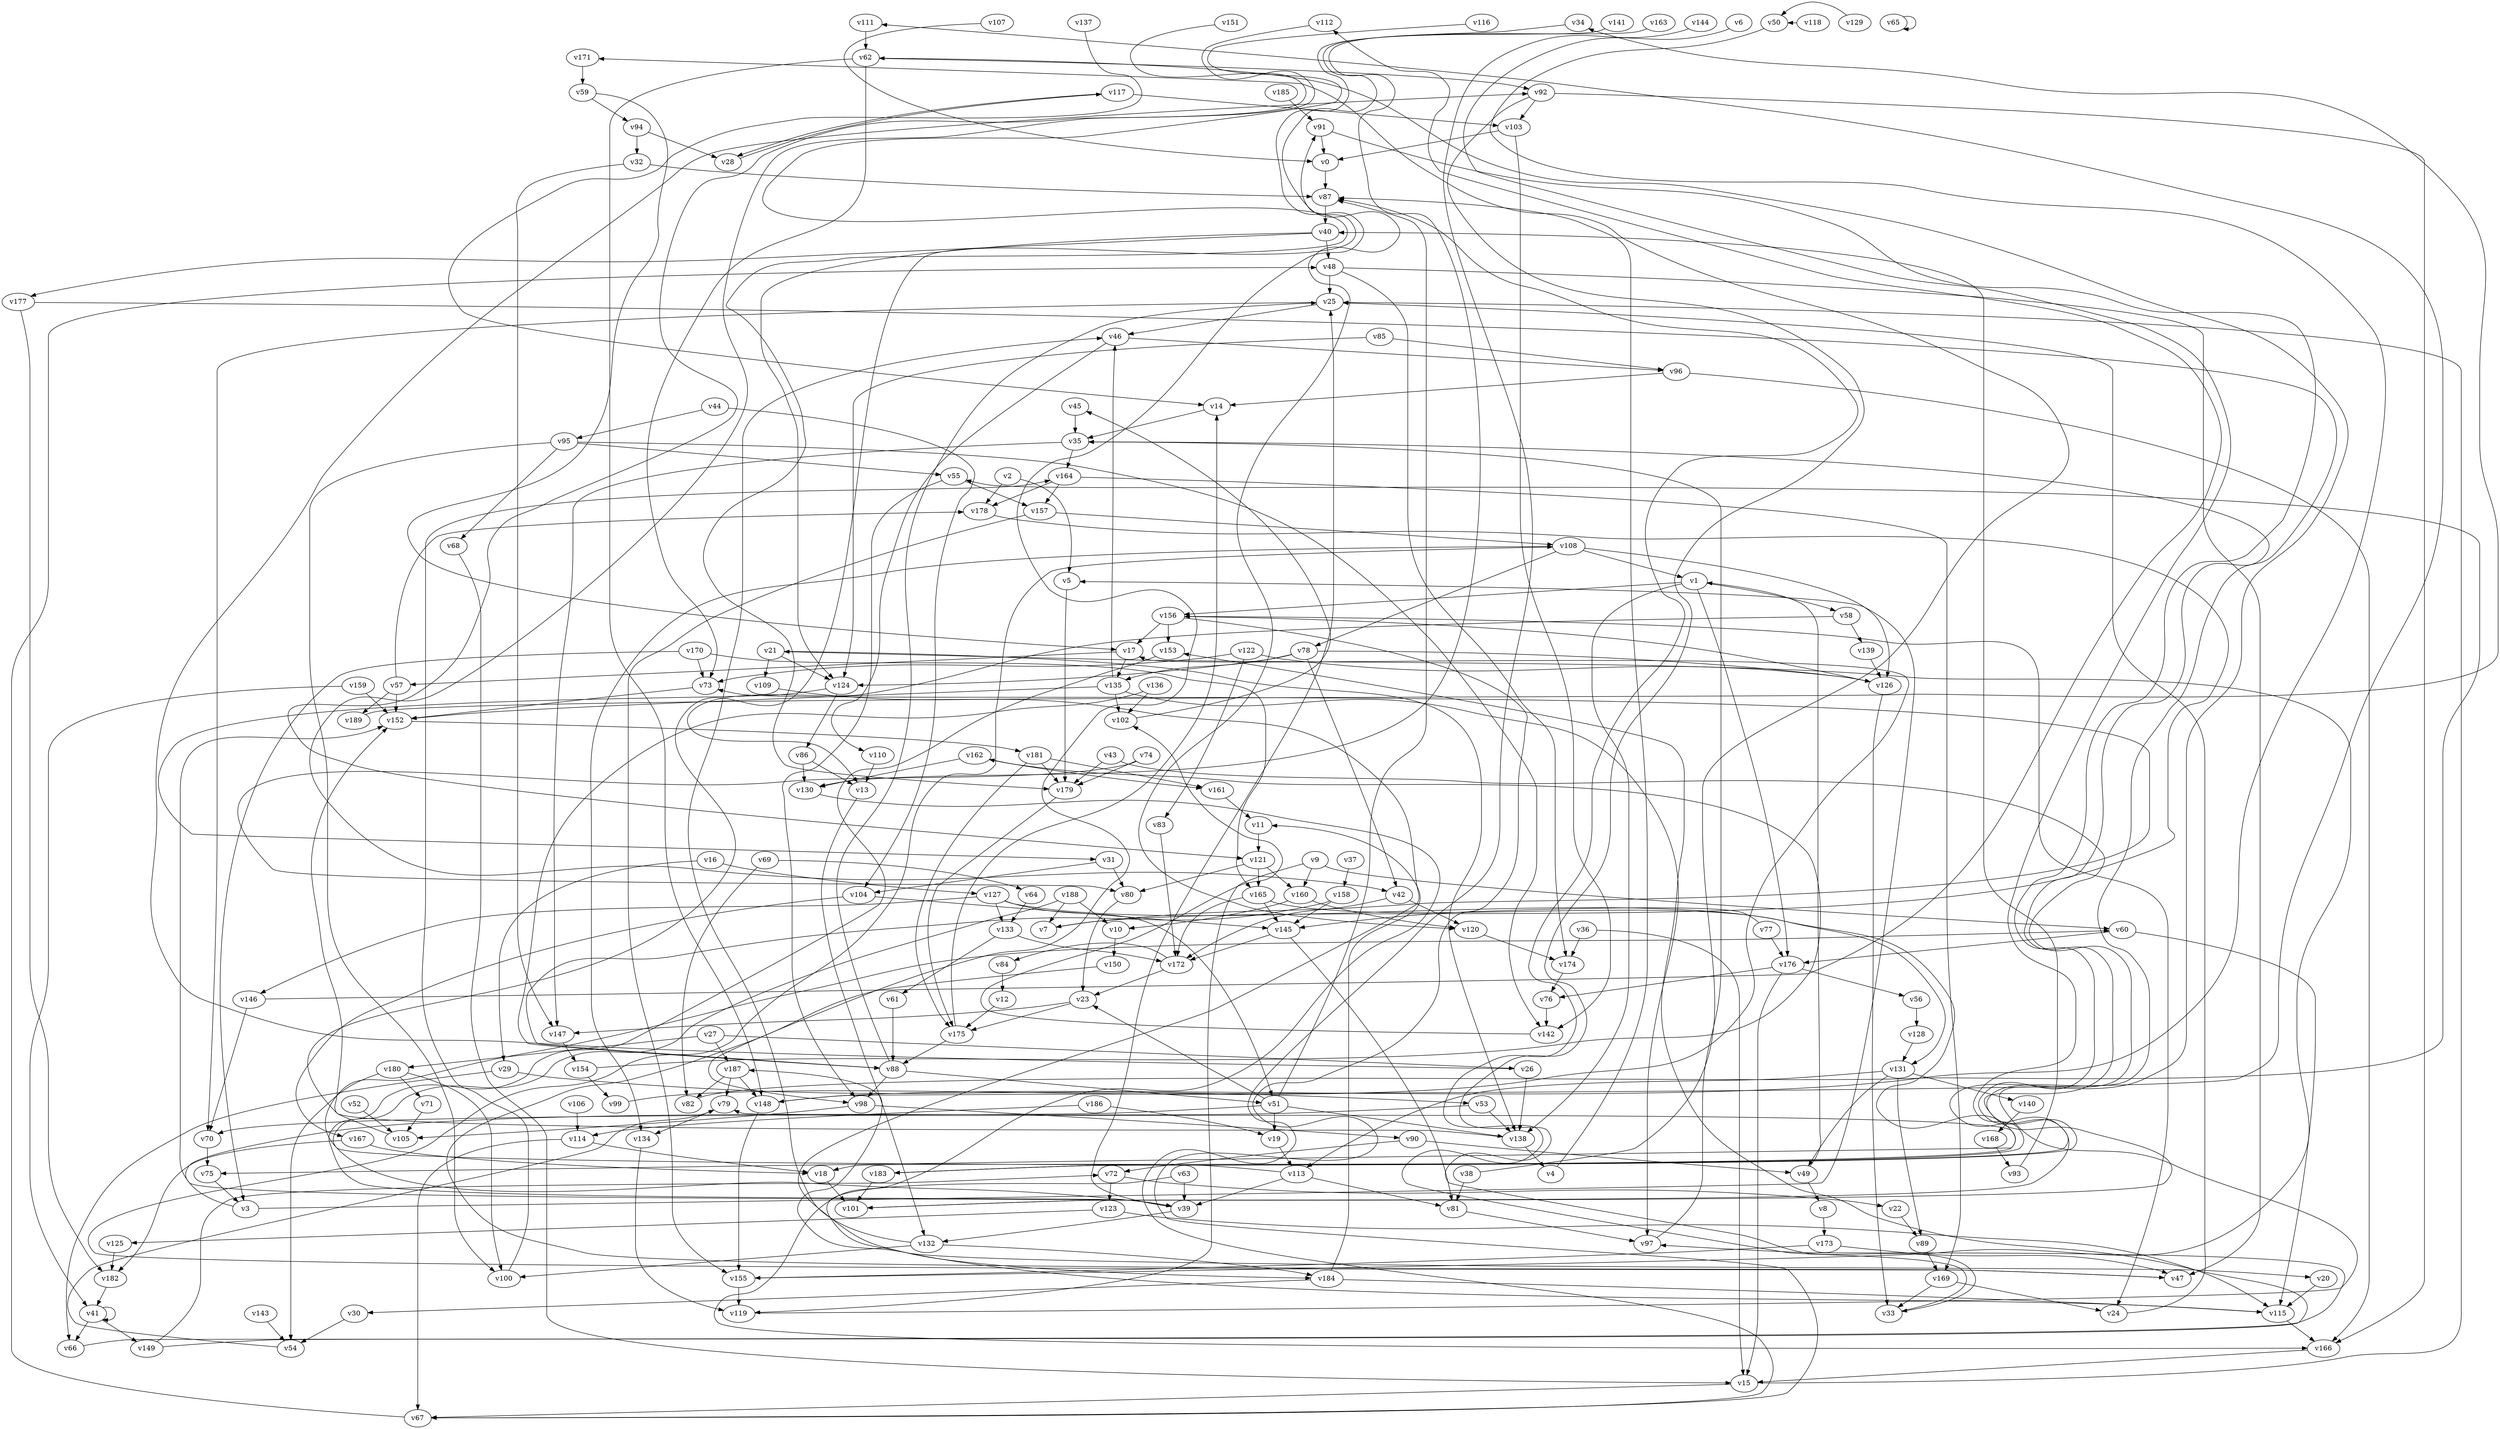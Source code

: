 // Benchmark game 272 - 190 vertices
// time_bound: 48
// targets: v80
digraph G {
    v0 [name="v0", player=1];
    v1 [name="v1", player=0];
    v2 [name="v2", player=0];
    v3 [name="v3", player=0];
    v4 [name="v4", player=0];
    v5 [name="v5", player=0];
    v6 [name="v6", player=0];
    v7 [name="v7", player=1];
    v8 [name="v8", player=1];
    v9 [name="v9", player=0];
    v10 [name="v10", player=1];
    v11 [name="v11", player=1];
    v12 [name="v12", player=0];
    v13 [name="v13", player=0];
    v14 [name="v14", player=0];
    v15 [name="v15", player=0];
    v16 [name="v16", player=0];
    v17 [name="v17", player=1];
    v18 [name="v18", player=1];
    v19 [name="v19", player=0];
    v20 [name="v20", player=0];
    v21 [name="v21", player=1];
    v22 [name="v22", player=1];
    v23 [name="v23", player=0];
    v24 [name="v24", player=0];
    v25 [name="v25", player=0];
    v26 [name="v26", player=1];
    v27 [name="v27", player=0];
    v28 [name="v28", player=1];
    v29 [name="v29", player=0];
    v30 [name="v30", player=1];
    v31 [name="v31", player=0];
    v32 [name="v32", player=1];
    v33 [name="v33", player=0];
    v34 [name="v34", player=0];
    v35 [name="v35", player=1];
    v36 [name="v36", player=1];
    v37 [name="v37", player=1];
    v38 [name="v38", player=0];
    v39 [name="v39", player=1];
    v40 [name="v40", player=1];
    v41 [name="v41", player=0];
    v42 [name="v42", player=1];
    v43 [name="v43", player=0];
    v44 [name="v44", player=1];
    v45 [name="v45", player=1];
    v46 [name="v46", player=0];
    v47 [name="v47", player=1];
    v48 [name="v48", player=1];
    v49 [name="v49", player=1];
    v50 [name="v50", player=0];
    v51 [name="v51", player=0];
    v52 [name="v52", player=1];
    v53 [name="v53", player=1];
    v54 [name="v54", player=0];
    v55 [name="v55", player=1];
    v56 [name="v56", player=1];
    v57 [name="v57", player=0];
    v58 [name="v58", player=0];
    v59 [name="v59", player=1];
    v60 [name="v60", player=1];
    v61 [name="v61", player=0];
    v62 [name="v62", player=1];
    v63 [name="v63", player=1];
    v64 [name="v64", player=0];
    v65 [name="v65", player=1];
    v66 [name="v66", player=0];
    v67 [name="v67", player=1];
    v68 [name="v68", player=0];
    v69 [name="v69", player=1];
    v70 [name="v70", player=0];
    v71 [name="v71", player=0];
    v72 [name="v72", player=1];
    v73 [name="v73", player=1];
    v74 [name="v74", player=1];
    v75 [name="v75", player=0];
    v76 [name="v76", player=1];
    v77 [name="v77", player=0];
    v78 [name="v78", player=0];
    v79 [name="v79", player=0];
    v80 [name="v80", player=1, target=1];
    v81 [name="v81", player=1];
    v82 [name="v82", player=0];
    v83 [name="v83", player=1];
    v84 [name="v84", player=0];
    v85 [name="v85", player=0];
    v86 [name="v86", player=0];
    v87 [name="v87", player=0];
    v88 [name="v88", player=0];
    v89 [name="v89", player=0];
    v90 [name="v90", player=1];
    v91 [name="v91", player=0];
    v92 [name="v92", player=1];
    v93 [name="v93", player=0];
    v94 [name="v94", player=1];
    v95 [name="v95", player=1];
    v96 [name="v96", player=1];
    v97 [name="v97", player=0];
    v98 [name="v98", player=1];
    v99 [name="v99", player=1];
    v100 [name="v100", player=1];
    v101 [name="v101", player=0];
    v102 [name="v102", player=1];
    v103 [name="v103", player=1];
    v104 [name="v104", player=1];
    v105 [name="v105", player=1];
    v106 [name="v106", player=0];
    v107 [name="v107", player=0];
    v108 [name="v108", player=1];
    v109 [name="v109", player=0];
    v110 [name="v110", player=1];
    v111 [name="v111", player=1];
    v112 [name="v112", player=1];
    v113 [name="v113", player=1];
    v114 [name="v114", player=1];
    v115 [name="v115", player=1];
    v116 [name="v116", player=0];
    v117 [name="v117", player=1];
    v118 [name="v118", player=1];
    v119 [name="v119", player=0];
    v120 [name="v120", player=1];
    v121 [name="v121", player=1];
    v122 [name="v122", player=0];
    v123 [name="v123", player=0];
    v124 [name="v124", player=0];
    v125 [name="v125", player=1];
    v126 [name="v126", player=0];
    v127 [name="v127", player=0];
    v128 [name="v128", player=0];
    v129 [name="v129", player=1];
    v130 [name="v130", player=0];
    v131 [name="v131", player=0];
    v132 [name="v132", player=0];
    v133 [name="v133", player=0];
    v134 [name="v134", player=0];
    v135 [name="v135", player=1];
    v136 [name="v136", player=0];
    v137 [name="v137", player=0];
    v138 [name="v138", player=0];
    v139 [name="v139", player=0];
    v140 [name="v140", player=0];
    v141 [name="v141", player=0];
    v142 [name="v142", player=1];
    v143 [name="v143", player=1];
    v144 [name="v144", player=1];
    v145 [name="v145", player=0];
    v146 [name="v146", player=0];
    v147 [name="v147", player=0];
    v148 [name="v148", player=0];
    v149 [name="v149", player=1];
    v150 [name="v150", player=1];
    v151 [name="v151", player=0];
    v152 [name="v152", player=0];
    v153 [name="v153", player=1];
    v154 [name="v154", player=1];
    v155 [name="v155", player=1];
    v156 [name="v156", player=1];
    v157 [name="v157", player=0];
    v158 [name="v158", player=1];
    v159 [name="v159", player=0];
    v160 [name="v160", player=0];
    v161 [name="v161", player=1];
    v162 [name="v162", player=0];
    v163 [name="v163", player=0];
    v164 [name="v164", player=0];
    v165 [name="v165", player=0];
    v166 [name="v166", player=0];
    v167 [name="v167", player=1];
    v168 [name="v168", player=0];
    v169 [name="v169", player=0];
    v170 [name="v170", player=1];
    v171 [name="v171", player=1];
    v172 [name="v172", player=1];
    v173 [name="v173", player=1];
    v174 [name="v174", player=1];
    v175 [name="v175", player=1];
    v176 [name="v176", player=0];
    v177 [name="v177", player=0];
    v178 [name="v178", player=0];
    v179 [name="v179", player=1];
    v180 [name="v180", player=0];
    v181 [name="v181", player=0];
    v182 [name="v182", player=0];
    v183 [name="v183", player=0];
    v184 [name="v184", player=1];
    v185 [name="v185", player=1];
    v186 [name="v186", player=1];
    v187 [name="v187", player=1];
    v188 [name="v188", player=1];
    v189 [name="v189", player=0];

    v0 -> v87;
    v1 -> v176;
    v2 -> v5;
    v3 -> v5 [constraint="t >= 1"];
    v4 -> v87;
    v5 -> v179;
    v6 -> v18 [constraint="t mod 5 == 4"];
    v7 -> v73 [constraint="t >= 3"];
    v8 -> v173;
    v9 -> v60;
    v10 -> v150;
    v11 -> v121;
    v12 -> v175;
    v13 -> v132;
    v14 -> v35;
    v15 -> v67;
    v16 -> v127;
    v17 -> v57 [constraint="t >= 1"];
    v18 -> v101;
    v19 -> v113;
    v20 -> v115;
    v21 -> v138;
    v22 -> v89;
    v23 -> v175;
    v24 -> v25;
    v25 -> v70;
    v26 -> v92 [constraint="t mod 3 == 1"];
    v27 -> v187;
    v28 -> v117 [constraint="t < 12"];
    v29 -> v66;
    v30 -> v54;
    v31 -> v104 [constraint="t mod 3 == 0"];
    v32 -> v147;
    v33 -> v87 [constraint="t >= 4"];
    v34 -> v98 [constraint="t < 10"];
    v35 -> v164;
    v36 -> v15;
    v37 -> v158;
    v38 -> v171 [constraint="t < 7"];
    v39 -> v25;
    v40 -> v177;
    v41 -> v41;
    v42 -> v172;
    v43 -> v183 [constraint="t < 5"];
    v44 -> v104;
    v45 -> v35;
    v46 -> v110 [constraint="t >= 5"];
    v47 -> v108 [constraint="t >= 3"];
    v48 -> v174;
    v49 -> v1;
    v50 -> v148 [constraint="t < 9"];
    v51 -> v19;
    v52 -> v105;
    v53 -> v39 [constraint="t mod 3 == 1"];
    v54 -> v79 [constraint="t mod 4 == 0"];
    v55 -> v98;
    v56 -> v128;
    v57 -> v178 [constraint="t >= 1"];
    v58 -> v13 [constraint="t mod 2 == 1"];
    v59 -> v17 [constraint="t < 6"];
    v60 -> v176;
    v61 -> v88;
    v62 -> v92;
    v63 -> v184 [constraint="t < 8"];
    v64 -> v133;
    v65 -> v65 [constraint="t < 7"];
    v66 -> v153 [constraint="t mod 2 == 0"];
    v67 -> v48;
    v68 -> v15;
    v69 -> v82;
    v70 -> v75;
    v71 -> v105;
    v72 -> v123;
    v73 -> v152 [constraint="t < 15"];
    v74 -> v80 [constraint="t mod 4 == 3"];
    v75 -> v3;
    v76 -> v142;
    v77 -> v145 [constraint="t >= 4"];
    v78 -> v42;
    v79 -> v134;
    v80 -> v23;
    v81 -> v97;
    v82 -> v55 [constraint="t >= 4"];
    v83 -> v172;
    v84 -> v12;
    v85 -> v124;
    v86 -> v130;
    v87 -> v40;
    v88 -> v51;
    v89 -> v169;
    v90 -> v72;
    v91 -> v101 [constraint="t >= 2"];
    v92 -> v33 [constraint="t mod 5 == 1"];
    v93 -> v40;
    v94 -> v32;
    v95 -> v142;
    v96 -> v166;
    v97 -> v35;
    v98 -> v105;
    v99 -> v17 [constraint="t >= 1"];
    v100 -> v164;
    v101 -> v35 [constraint="t < 9"];
    v102 -> v45 [constraint="t < 6"];
    v103 -> v142;
    v104 -> v145;
    v105 -> v152;
    v106 -> v114;
    v107 -> v0 [constraint="t >= 5"];
    v108 -> v1;
    v109 -> v20 [constraint="t < 8"];
    v110 -> v13;
    v111 -> v62;
    v112 -> v42 [constraint="t mod 3 == 1"];
    v113 -> v60 [constraint="t mod 5 == 1"];
    v114 -> v67;
    v115 -> v187 [constraint="t >= 1"];
    v116 -> v179 [constraint="t < 7"];
    v117 -> v28;
    v118 -> v50 [constraint="t mod 3 == 2"];
    v119 -> v62 [constraint="t < 14"];
    v120 -> v174;
    v121 -> v80;
    v122 -> v126;
    v123 -> v125;
    v124 -> v31 [constraint="t >= 3"];
    v125 -> v182;
    v126 -> v156 [constraint="t >= 5"];
    v127 -> v75 [constraint="t >= 3"];
    v128 -> v131;
    v129 -> v50 [constraint="t mod 3 == 0"];
    v130 -> v166 [constraint="t < 10"];
    v131 -> v140;
    v132 -> v46;
    v133 -> v61;
    v134 -> v119;
    v135 -> v102;
    v136 -> v88 [constraint="t >= 3"];
    v137 -> v14 [constraint="t mod 4 == 1"];
    v138 -> v91 [constraint="t >= 3"];
    v139 -> v126;
    v140 -> v168;
    v141 -> v120 [constraint="t < 14"];
    v142 -> v102 [constraint="t >= 2"];
    v143 -> v54;
    v144 -> v67 [constraint="t mod 3 == 1"];
    v145 -> v172;
    v146 -> v112 [constraint="t mod 2 == 0"];
    v147 -> v154;
    v148 -> v111 [constraint="t >= 1"];
    v149 -> v97 [constraint="t < 7"];
    v150 -> v47 [constraint="t < 12"];
    v151 -> v121 [constraint="t mod 4 == 0"];
    v152 -> v181;
    v153 -> v39 [constraint="t mod 3 == 1"];
    v154 -> v162 [constraint="t mod 2 == 0"];
    v155 -> v21 [constraint="t < 15"];
    v156 -> v67 [constraint="t < 8"];
    v157 -> v108;
    v158 -> v88 [constraint="t mod 3 == 0"];
    v159 -> v41;
    v160 -> v10;
    v161 -> v11;
    v162 -> v161;
    v163 -> v130 [constraint="t >= 5"];
    v164 -> v157;
    v165 -> v145;
    v166 -> v15;
    v167 -> v18;
    v168 -> v93;
    v169 -> v33;
    v170 -> v73;
    v171 -> v59;
    v172 -> v84 [constraint="t < 10"];
    v173 -> v47;
    v174 -> v76;
    v175 -> v14;
    v176 -> v15;
    v177 -> v183 [constraint="t mod 5 == 4"];
    v178 -> v7 [constraint="t >= 4"];
    v179 -> v175;
    v180 -> v100;
    v181 -> v161;
    v182 -> v41;
    v183 -> v79 [constraint="t >= 2"];
    v184 -> v30;
    v185 -> v91;
    v186 -> v19;
    v187 -> v148;
    v188 -> v39 [constraint="t < 6"];
    v189 -> v34 [constraint="t >= 1"];
    v88 -> v25;
    v62 -> v148;
    v108 -> v126;
    v36 -> v174;
    v181 -> v179;
    v121 -> v165;
    v51 -> v138;
    v138 -> v4;
    v55 -> v157;
    v176 -> v76;
    v92 -> v166;
    v149 -> v72;
    v74 -> v179;
    v15 -> v25;
    v72 -> v22;
    v91 -> v0;
    v170 -> v3;
    v1 -> v156;
    v3 -> v152;
    v41 -> v149;
    v95 -> v100;
    v77 -> v176;
    v122 -> v73;
    v49 -> v8;
    v60 -> v115;
    v9 -> v160;
    v145 -> v81;
    v16 -> v29;
    v41 -> v66;
    v58 -> v139;
    v183 -> v101;
    v43 -> v179;
    v188 -> v7;
    v172 -> v23;
    v169 -> v24;
    v156 -> v153;
    v88 -> v98;
    v132 -> v100;
    v127 -> v133;
    v131 -> v49;
    v98 -> v90;
    v180 -> v54;
    v57 -> v152;
    v57 -> v189;
    v162 -> v130;
    v181 -> v175;
    v9 -> v119;
    v26 -> v138;
    v157 -> v155;
    v165 -> v172;
    v122 -> v83;
    v177 -> v182;
    v155 -> v119;
    v167 -> v182;
    v35 -> v147;
    v156 -> v17;
    v38 -> v81;
    v78 -> v124;
    v48 -> v47;
    v62 -> v73;
    v114 -> v18;
    v159 -> v152;
    v131 -> v89;
    v63 -> v39;
    v170 -> v165;
    v53 -> v138;
    v51 -> v87;
    v27 -> v26;
    v94 -> v28;
    v96 -> v14;
    v103 -> v0;
    v27 -> v180;
    v135 -> v97;
    v164 -> v169;
    v95 -> v68;
    v42 -> v120;
    v69 -> v64;
    v51 -> v23;
    v2 -> v178;
    v40 -> v124;
    v78 -> v135;
    v113 -> v81;
    v31 -> v80;
    v29 -> v53;
    v146 -> v70;
    v154 -> v99;
    v187 -> v82;
    v188 -> v10;
    v186 -> v114;
    v21 -> v109;
    v59 -> v94;
    v132 -> v184;
    v156 -> v24;
    v17 -> v135;
    v113 -> v39;
    v1 -> v58;
    v127 -> v146;
    v21 -> v124;
    v51 -> v70;
    v133 -> v172;
    v117 -> v103;
    v115 -> v166;
    v121 -> v160;
    v92 -> v103;
    v25 -> v46;
    v165 -> v131;
    v184 -> v11;
    v85 -> v96;
    v123 -> v115;
    v46 -> v96;
    v48 -> v25;
    v40 -> v48;
    v148 -> v155;
    v164 -> v178;
    v44 -> v95;
    v175 -> v88;
    v158 -> v145;
    v1 -> v138;
    v176 -> v56;
    v187 -> v79;
    v95 -> v55;
    v160 -> v120;
    v108 -> v78;
    v39 -> v132;
    v32 -> v87;
    v135 -> v152;
    v108 -> v134;
    v90 -> v49;
    v126 -> v33;
    v124 -> v86;
    v131 -> v113;
    v104 -> v167;
    v184 -> v115;
    v135 -> v46;
    v78 -> v126;
    v23 -> v147;
    v136 -> v102;
    v173 -> v155;
    v86 -> v13;
    v180 -> v71;
    v127 -> v51;
}
